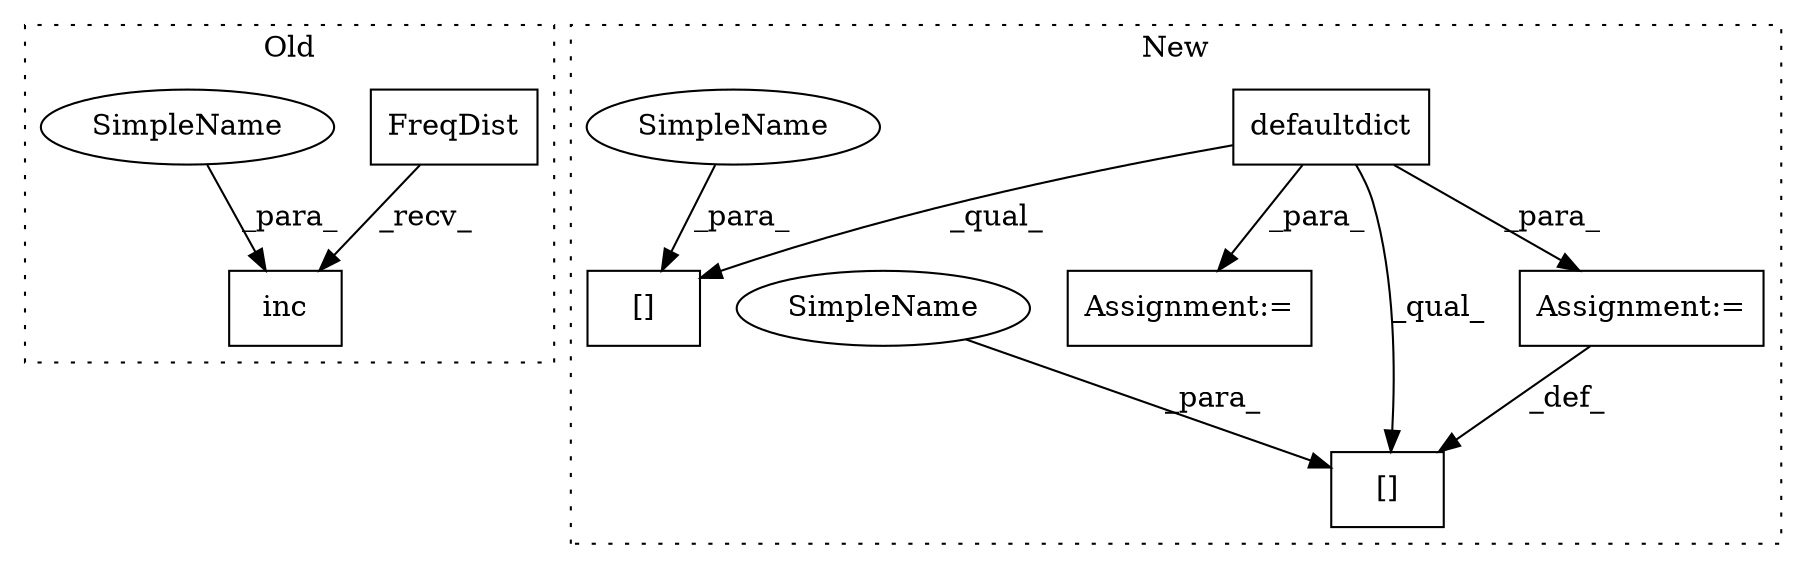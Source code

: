 digraph G {
subgraph cluster0 {
1 [label="FreqDist" a="32" s="520" l="10" shape="box"];
4 [label="inc" a="32" s="782,790" l="4,1" shape="box"];
8 [label="SimpleName" a="42" s="786" l="4" shape="ellipse"];
label = "Old";
style="dotted";
}
subgraph cluster1 {
2 [label="defaultdict" a="32" s="593,624" l="12,1" shape="box"];
3 [label="[]" a="2" s="851,882" l="27,1" shape="box"];
5 [label="Assignment:=" a="7" s="1052" l="42" shape="box"];
6 [label="[]" a="2" s="851,882" l="27,1" shape="box"];
7 [label="Assignment:=" a="7" s="883" l="2" shape="box"];
9 [label="SimpleName" a="42" s="878" l="4" shape="ellipse"];
10 [label="SimpleName" a="42" s="878" l="4" shape="ellipse"];
label = "New";
style="dotted";
}
1 -> 4 [label="_recv_"];
2 -> 3 [label="_qual_"];
2 -> 6 [label="_qual_"];
2 -> 7 [label="_para_"];
2 -> 5 [label="_para_"];
7 -> 6 [label="_def_"];
8 -> 4 [label="_para_"];
9 -> 6 [label="_para_"];
10 -> 3 [label="_para_"];
}